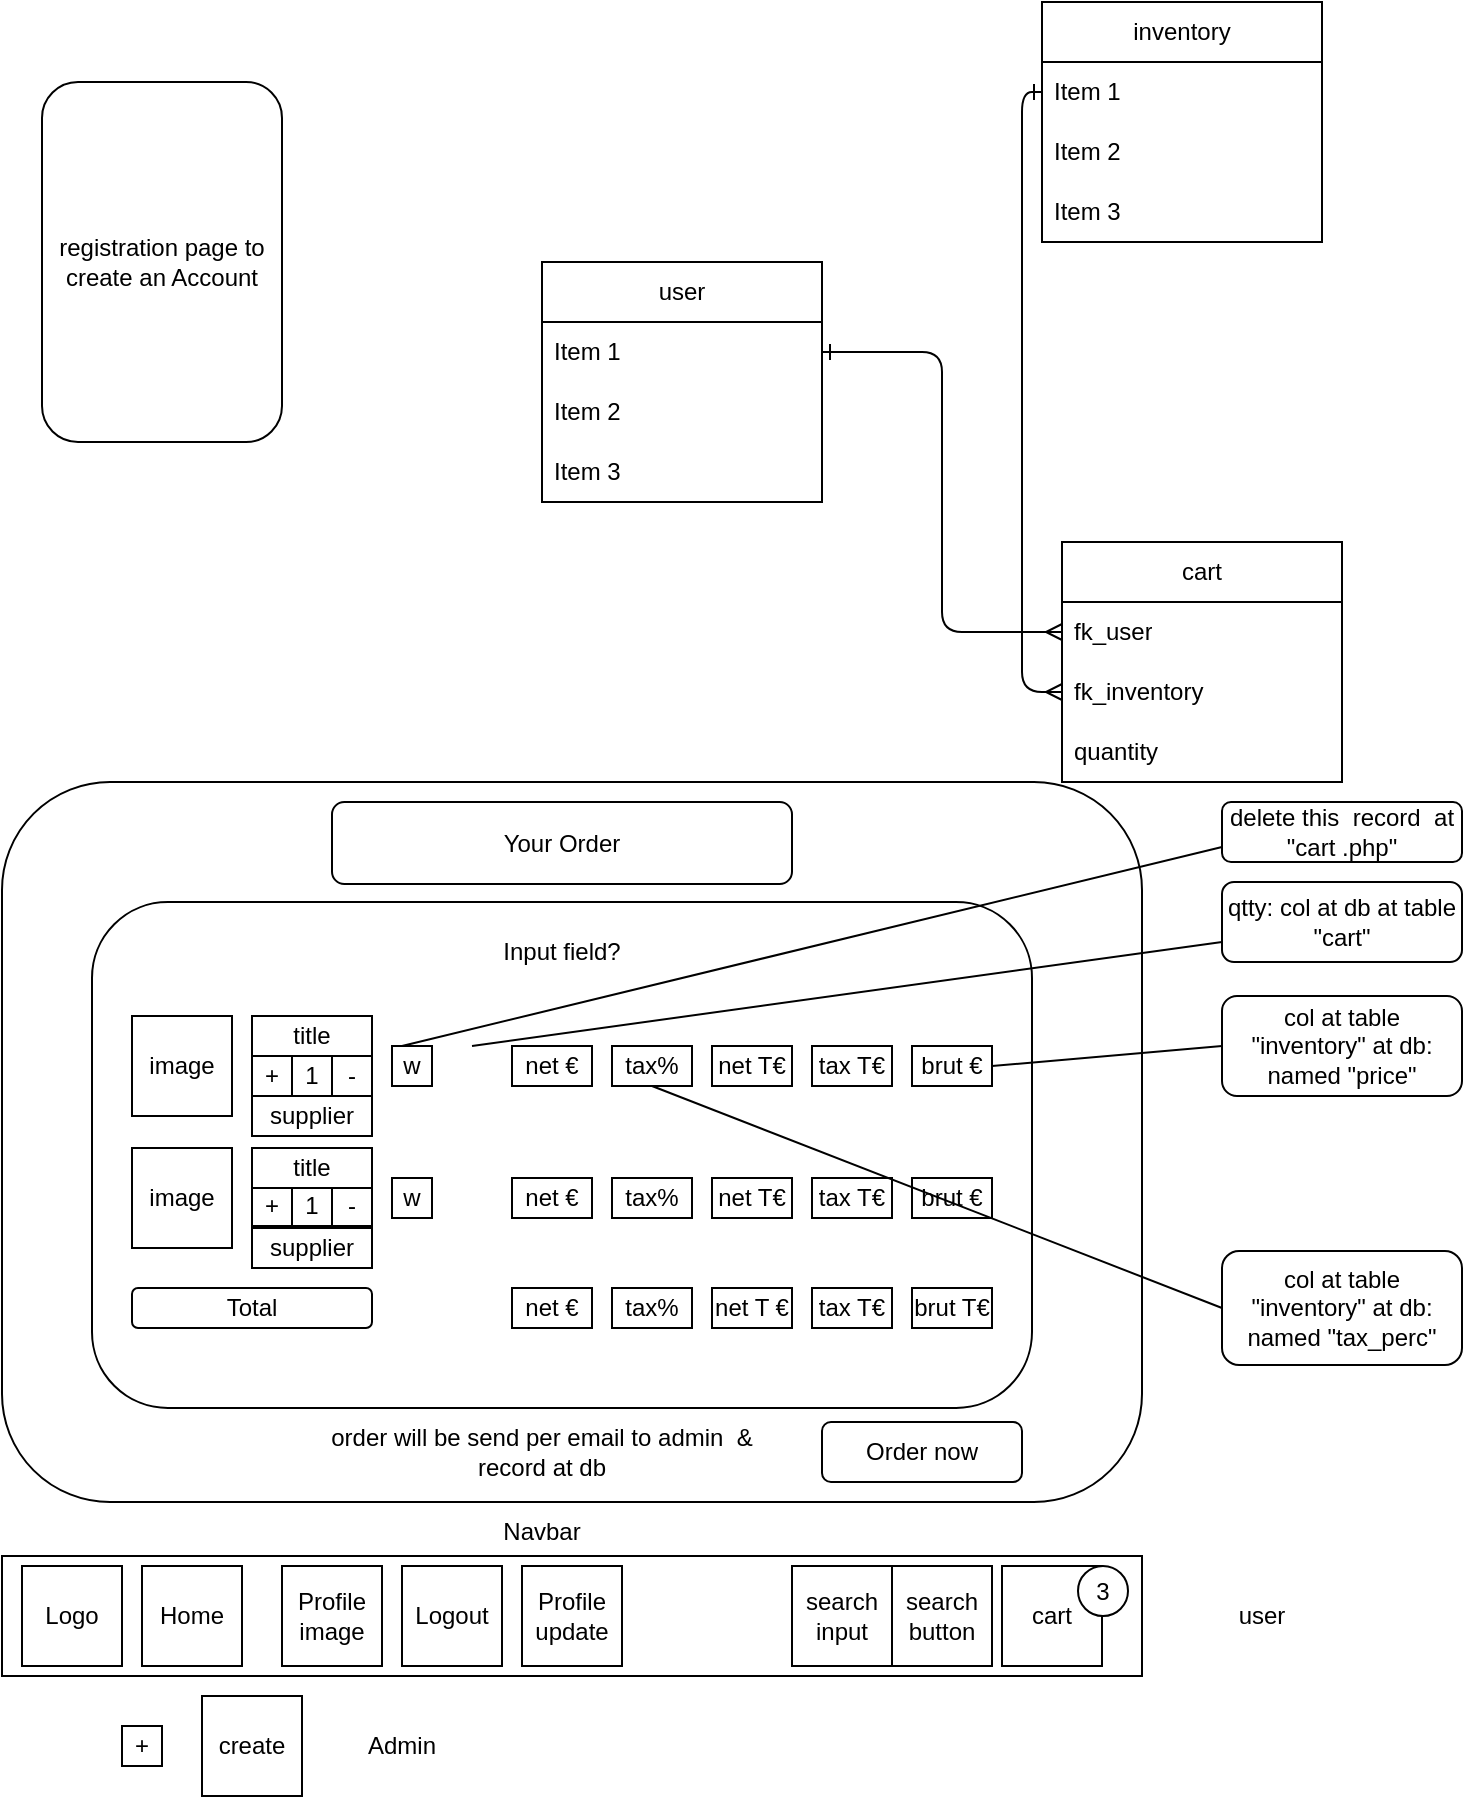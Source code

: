 <mxfile>
    <diagram id="OAWUGadm-6GBu39u0CqK" name="Page-1">
        <mxGraphModel dx="747" dy="556" grid="1" gridSize="10" guides="1" tooltips="1" connect="1" arrows="1" fold="1" page="1" pageScale="1" pageWidth="850" pageHeight="1100" math="0" shadow="0">
            <root>
                <mxCell id="0"/>
                <mxCell id="1" parent="0"/>
                <mxCell id="77" value="" style="rounded=1;whiteSpace=wrap;html=1;" vertex="1" parent="1">
                    <mxGeometry x="40" y="490" width="570" height="360" as="geometry"/>
                </mxCell>
                <mxCell id="2" value="registration page to create an Account" style="rounded=1;whiteSpace=wrap;html=1;" parent="1" vertex="1">
                    <mxGeometry x="60" y="140" width="120" height="180" as="geometry"/>
                </mxCell>
                <mxCell id="3" value="user" style="swimlane;fontStyle=0;childLayout=stackLayout;horizontal=1;startSize=30;horizontalStack=0;resizeParent=1;resizeParentMax=0;resizeLast=0;collapsible=1;marginBottom=0;whiteSpace=wrap;html=1;" vertex="1" parent="1">
                    <mxGeometry x="310" y="230" width="140" height="120" as="geometry"/>
                </mxCell>
                <mxCell id="4" value="Item 1" style="text;strokeColor=none;fillColor=none;align=left;verticalAlign=middle;spacingLeft=4;spacingRight=4;overflow=hidden;points=[[0,0.5],[1,0.5]];portConstraint=eastwest;rotatable=0;whiteSpace=wrap;html=1;" vertex="1" parent="3">
                    <mxGeometry y="30" width="140" height="30" as="geometry"/>
                </mxCell>
                <mxCell id="5" value="Item 2" style="text;strokeColor=none;fillColor=none;align=left;verticalAlign=middle;spacingLeft=4;spacingRight=4;overflow=hidden;points=[[0,0.5],[1,0.5]];portConstraint=eastwest;rotatable=0;whiteSpace=wrap;html=1;" vertex="1" parent="3">
                    <mxGeometry y="60" width="140" height="30" as="geometry"/>
                </mxCell>
                <mxCell id="6" value="Item 3" style="text;strokeColor=none;fillColor=none;align=left;verticalAlign=middle;spacingLeft=4;spacingRight=4;overflow=hidden;points=[[0,0.5],[1,0.5]];portConstraint=eastwest;rotatable=0;whiteSpace=wrap;html=1;" vertex="1" parent="3">
                    <mxGeometry y="90" width="140" height="30" as="geometry"/>
                </mxCell>
                <mxCell id="7" value="inventory" style="swimlane;fontStyle=0;childLayout=stackLayout;horizontal=1;startSize=30;horizontalStack=0;resizeParent=1;resizeParentMax=0;resizeLast=0;collapsible=1;marginBottom=0;whiteSpace=wrap;html=1;" vertex="1" parent="1">
                    <mxGeometry x="560" y="100" width="140" height="120" as="geometry"/>
                </mxCell>
                <mxCell id="8" value="Item 1" style="text;strokeColor=none;fillColor=none;align=left;verticalAlign=middle;spacingLeft=4;spacingRight=4;overflow=hidden;points=[[0,0.5],[1,0.5]];portConstraint=eastwest;rotatable=0;whiteSpace=wrap;html=1;" vertex="1" parent="7">
                    <mxGeometry y="30" width="140" height="30" as="geometry"/>
                </mxCell>
                <mxCell id="9" value="Item 2" style="text;strokeColor=none;fillColor=none;align=left;verticalAlign=middle;spacingLeft=4;spacingRight=4;overflow=hidden;points=[[0,0.5],[1,0.5]];portConstraint=eastwest;rotatable=0;whiteSpace=wrap;html=1;" vertex="1" parent="7">
                    <mxGeometry y="60" width="140" height="30" as="geometry"/>
                </mxCell>
                <mxCell id="10" value="Item 3" style="text;strokeColor=none;fillColor=none;align=left;verticalAlign=middle;spacingLeft=4;spacingRight=4;overflow=hidden;points=[[0,0.5],[1,0.5]];portConstraint=eastwest;rotatable=0;whiteSpace=wrap;html=1;" vertex="1" parent="7">
                    <mxGeometry y="90" width="140" height="30" as="geometry"/>
                </mxCell>
                <mxCell id="11" value="cart" style="swimlane;fontStyle=0;childLayout=stackLayout;horizontal=1;startSize=30;horizontalStack=0;resizeParent=1;resizeParentMax=0;resizeLast=0;collapsible=1;marginBottom=0;whiteSpace=wrap;html=1;" vertex="1" parent="1">
                    <mxGeometry x="570" y="370" width="140" height="120" as="geometry"/>
                </mxCell>
                <mxCell id="12" value="fk_user" style="text;strokeColor=none;fillColor=none;align=left;verticalAlign=middle;spacingLeft=4;spacingRight=4;overflow=hidden;points=[[0,0.5],[1,0.5]];portConstraint=eastwest;rotatable=0;whiteSpace=wrap;html=1;" vertex="1" parent="11">
                    <mxGeometry y="30" width="140" height="30" as="geometry"/>
                </mxCell>
                <mxCell id="13" value="fk_inventory" style="text;strokeColor=none;fillColor=none;align=left;verticalAlign=middle;spacingLeft=4;spacingRight=4;overflow=hidden;points=[[0,0.5],[1,0.5]];portConstraint=eastwest;rotatable=0;whiteSpace=wrap;html=1;" vertex="1" parent="11">
                    <mxGeometry y="60" width="140" height="30" as="geometry"/>
                </mxCell>
                <mxCell id="14" value="quantity" style="text;strokeColor=none;fillColor=none;align=left;verticalAlign=middle;spacingLeft=4;spacingRight=4;overflow=hidden;points=[[0,0.5],[1,0.5]];portConstraint=eastwest;rotatable=0;whiteSpace=wrap;html=1;" vertex="1" parent="11">
                    <mxGeometry y="90" width="140" height="30" as="geometry"/>
                </mxCell>
                <mxCell id="15" style="edgeStyle=orthogonalEdgeStyle;html=1;exitX=1;exitY=0.5;exitDx=0;exitDy=0;entryX=0;entryY=0.5;entryDx=0;entryDy=0;endArrow=ERmany;endFill=0;startArrow=ERone;startFill=0;" edge="1" parent="1" source="4" target="12">
                    <mxGeometry relative="1" as="geometry"/>
                </mxCell>
                <mxCell id="16" style="edgeStyle=orthogonalEdgeStyle;html=1;exitX=0;exitY=0.5;exitDx=0;exitDy=0;entryX=0;entryY=0.5;entryDx=0;entryDy=0;endArrow=ERmany;endFill=0;startArrow=ERone;startFill=0;" edge="1" parent="1" source="8" target="13">
                    <mxGeometry relative="1" as="geometry"/>
                </mxCell>
                <mxCell id="58" value="" style="rounded=0;whiteSpace=wrap;html=1;" vertex="1" parent="1">
                    <mxGeometry x="40" y="877" width="570" height="60" as="geometry"/>
                </mxCell>
                <mxCell id="59" value="Navbar" style="text;html=1;strokeColor=none;fillColor=none;align=center;verticalAlign=middle;whiteSpace=wrap;rounded=0;" vertex="1" parent="1">
                    <mxGeometry x="280" y="850" width="60" height="30" as="geometry"/>
                </mxCell>
                <mxCell id="61" value="Logo" style="whiteSpace=wrap;html=1;aspect=fixed;" vertex="1" parent="1">
                    <mxGeometry x="50" y="882" width="50" height="50" as="geometry"/>
                </mxCell>
                <mxCell id="62" value="Home" style="whiteSpace=wrap;html=1;aspect=fixed;" vertex="1" parent="1">
                    <mxGeometry x="110" y="882" width="50" height="50" as="geometry"/>
                </mxCell>
                <mxCell id="63" value="search input" style="whiteSpace=wrap;html=1;aspect=fixed;" vertex="1" parent="1">
                    <mxGeometry x="435" y="882" width="50" height="50" as="geometry"/>
                </mxCell>
                <mxCell id="64" value="search button" style="whiteSpace=wrap;html=1;aspect=fixed;" vertex="1" parent="1">
                    <mxGeometry x="485" y="882" width="50" height="50" as="geometry"/>
                </mxCell>
                <mxCell id="65" value="cart" style="whiteSpace=wrap;html=1;aspect=fixed;" vertex="1" parent="1">
                    <mxGeometry x="540" y="882" width="50" height="50" as="geometry"/>
                </mxCell>
                <mxCell id="66" value="3" style="ellipse;whiteSpace=wrap;html=1;aspect=fixed;" vertex="1" parent="1">
                    <mxGeometry x="578" y="882" width="25" height="25" as="geometry"/>
                </mxCell>
                <mxCell id="68" value="Profile image" style="whiteSpace=wrap;html=1;aspect=fixed;" vertex="1" parent="1">
                    <mxGeometry x="180" y="882" width="50" height="50" as="geometry"/>
                </mxCell>
                <mxCell id="69" value="Logout" style="whiteSpace=wrap;html=1;aspect=fixed;" vertex="1" parent="1">
                    <mxGeometry x="240" y="882" width="50" height="50" as="geometry"/>
                </mxCell>
                <mxCell id="70" value="Profile update" style="whiteSpace=wrap;html=1;aspect=fixed;" vertex="1" parent="1">
                    <mxGeometry x="300" y="882" width="50" height="50" as="geometry"/>
                </mxCell>
                <mxCell id="71" value="create" style="whiteSpace=wrap;html=1;aspect=fixed;" vertex="1" parent="1">
                    <mxGeometry x="140" y="947" width="50" height="50" as="geometry"/>
                </mxCell>
                <mxCell id="72" value="Admin" style="text;html=1;strokeColor=none;fillColor=none;align=center;verticalAlign=middle;whiteSpace=wrap;rounded=0;" vertex="1" parent="1">
                    <mxGeometry x="210" y="957" width="60" height="30" as="geometry"/>
                </mxCell>
                <mxCell id="73" value="user" style="text;html=1;strokeColor=none;fillColor=none;align=center;verticalAlign=middle;whiteSpace=wrap;rounded=0;" vertex="1" parent="1">
                    <mxGeometry x="640" y="892" width="60" height="30" as="geometry"/>
                </mxCell>
                <mxCell id="74" value="+" style="whiteSpace=wrap;html=1;aspect=fixed;" vertex="1" parent="1">
                    <mxGeometry x="100" y="962" width="20" height="20" as="geometry"/>
                </mxCell>
                <mxCell id="78" value="Order now" style="rounded=1;whiteSpace=wrap;html=1;" vertex="1" parent="1">
                    <mxGeometry x="450" y="810" width="100" height="30" as="geometry"/>
                </mxCell>
                <mxCell id="79" value="order will be send per email to admin&amp;nbsp; &amp;amp; record at db" style="text;html=1;strokeColor=none;fillColor=none;align=center;verticalAlign=middle;whiteSpace=wrap;rounded=0;" vertex="1" parent="1">
                    <mxGeometry x="190" y="810" width="240" height="30" as="geometry"/>
                </mxCell>
                <mxCell id="20" value="" style="rounded=1;whiteSpace=wrap;html=1;" vertex="1" parent="1">
                    <mxGeometry x="85" y="550" width="470" height="253" as="geometry"/>
                </mxCell>
                <mxCell id="21" value="image" style="whiteSpace=wrap;html=1;aspect=fixed;" vertex="1" parent="1">
                    <mxGeometry x="105" y="607" width="50" height="50" as="geometry"/>
                </mxCell>
                <mxCell id="22" value="+" style="whiteSpace=wrap;html=1;aspect=fixed;" vertex="1" parent="1">
                    <mxGeometry x="165" y="627" width="20" height="20" as="geometry"/>
                </mxCell>
                <mxCell id="23" value="-" style="whiteSpace=wrap;html=1;aspect=fixed;" vertex="1" parent="1">
                    <mxGeometry x="205" y="627" width="20" height="20" as="geometry"/>
                </mxCell>
                <mxCell id="24" value="1" style="whiteSpace=wrap;html=1;aspect=fixed;" vertex="1" parent="1">
                    <mxGeometry x="185" y="627" width="20" height="20" as="geometry"/>
                </mxCell>
                <mxCell id="27" value="net €" style="rounded=0;whiteSpace=wrap;html=1;" vertex="1" parent="1">
                    <mxGeometry x="295" y="622" width="40" height="20" as="geometry"/>
                </mxCell>
                <mxCell id="28" value="tax%" style="rounded=0;whiteSpace=wrap;html=1;" vertex="1" parent="1">
                    <mxGeometry x="345" y="622" width="40" height="20" as="geometry"/>
                </mxCell>
                <mxCell id="29" value="net T€" style="rounded=0;whiteSpace=wrap;html=1;" vertex="1" parent="1">
                    <mxGeometry x="395" y="622" width="40" height="20" as="geometry"/>
                </mxCell>
                <mxCell id="30" value="tax T€" style="rounded=0;whiteSpace=wrap;html=1;" vertex="1" parent="1">
                    <mxGeometry x="445" y="622" width="40" height="20" as="geometry"/>
                </mxCell>
                <mxCell id="31" value="brut €" style="rounded=0;whiteSpace=wrap;html=1;" vertex="1" parent="1">
                    <mxGeometry x="495" y="622" width="40" height="20" as="geometry"/>
                </mxCell>
                <mxCell id="32" value="title" style="rounded=0;whiteSpace=wrap;html=1;" vertex="1" parent="1">
                    <mxGeometry x="165" y="607" width="60" height="20" as="geometry"/>
                </mxCell>
                <mxCell id="33" value="w" style="whiteSpace=wrap;html=1;aspect=fixed;" vertex="1" parent="1">
                    <mxGeometry x="235" y="622" width="20" height="20" as="geometry"/>
                </mxCell>
                <mxCell id="36" value="Your Order" style="rounded=1;whiteSpace=wrap;html=1;" vertex="1" parent="1">
                    <mxGeometry x="205" y="500" width="230" height="41" as="geometry"/>
                </mxCell>
                <mxCell id="37" value="image" style="whiteSpace=wrap;html=1;aspect=fixed;" vertex="1" parent="1">
                    <mxGeometry x="105" y="673" width="50" height="50" as="geometry"/>
                </mxCell>
                <mxCell id="38" value="+" style="whiteSpace=wrap;html=1;aspect=fixed;" vertex="1" parent="1">
                    <mxGeometry x="165" y="692" width="20" height="20" as="geometry"/>
                </mxCell>
                <mxCell id="39" value="-" style="whiteSpace=wrap;html=1;aspect=fixed;" vertex="1" parent="1">
                    <mxGeometry x="205" y="692" width="20" height="20" as="geometry"/>
                </mxCell>
                <mxCell id="40" value="1" style="whiteSpace=wrap;html=1;aspect=fixed;" vertex="1" parent="1">
                    <mxGeometry x="185" y="692" width="20" height="20" as="geometry"/>
                </mxCell>
                <mxCell id="42" value="net €" style="rounded=0;whiteSpace=wrap;html=1;" vertex="1" parent="1">
                    <mxGeometry x="295" y="688" width="40" height="20" as="geometry"/>
                </mxCell>
                <mxCell id="43" value="tax%" style="rounded=0;whiteSpace=wrap;html=1;" vertex="1" parent="1">
                    <mxGeometry x="345" y="688" width="40" height="20" as="geometry"/>
                </mxCell>
                <mxCell id="44" value="net T€" style="rounded=0;whiteSpace=wrap;html=1;" vertex="1" parent="1">
                    <mxGeometry x="395" y="688" width="40" height="20" as="geometry"/>
                </mxCell>
                <mxCell id="45" value="tax T€" style="rounded=0;whiteSpace=wrap;html=1;" vertex="1" parent="1">
                    <mxGeometry x="445" y="688" width="40" height="20" as="geometry"/>
                </mxCell>
                <mxCell id="46" value="brut €" style="rounded=0;whiteSpace=wrap;html=1;" vertex="1" parent="1">
                    <mxGeometry x="495" y="688" width="40" height="20" as="geometry"/>
                </mxCell>
                <mxCell id="47" value="title" style="rounded=0;whiteSpace=wrap;html=1;" vertex="1" parent="1">
                    <mxGeometry x="165" y="673" width="60" height="20" as="geometry"/>
                </mxCell>
                <mxCell id="48" value="w" style="whiteSpace=wrap;html=1;aspect=fixed;" vertex="1" parent="1">
                    <mxGeometry x="235" y="688" width="20" height="20" as="geometry"/>
                </mxCell>
                <mxCell id="49" value="Total" style="rounded=1;whiteSpace=wrap;html=1;" vertex="1" parent="1">
                    <mxGeometry x="105" y="743" width="120" height="20" as="geometry"/>
                </mxCell>
                <mxCell id="51" value="net €" style="rounded=0;whiteSpace=wrap;html=1;" vertex="1" parent="1">
                    <mxGeometry x="295" y="743" width="40" height="20" as="geometry"/>
                </mxCell>
                <mxCell id="52" value="tax%" style="rounded=0;whiteSpace=wrap;html=1;" vertex="1" parent="1">
                    <mxGeometry x="345" y="743" width="40" height="20" as="geometry"/>
                </mxCell>
                <mxCell id="53" value="net T €" style="rounded=0;whiteSpace=wrap;html=1;" vertex="1" parent="1">
                    <mxGeometry x="395" y="743" width="40" height="20" as="geometry"/>
                </mxCell>
                <mxCell id="54" value="tax T€" style="rounded=0;whiteSpace=wrap;html=1;" vertex="1" parent="1">
                    <mxGeometry x="445" y="743" width="40" height="20" as="geometry"/>
                </mxCell>
                <mxCell id="55" value="brut T€" style="rounded=0;whiteSpace=wrap;html=1;" vertex="1" parent="1">
                    <mxGeometry x="495" y="743" width="40" height="20" as="geometry"/>
                </mxCell>
                <mxCell id="56" value="supplier" style="rounded=0;whiteSpace=wrap;html=1;" vertex="1" parent="1">
                    <mxGeometry x="165" y="713" width="60" height="20" as="geometry"/>
                </mxCell>
                <mxCell id="57" value="supplier" style="rounded=0;whiteSpace=wrap;html=1;" vertex="1" parent="1">
                    <mxGeometry x="165" y="647" width="60" height="20" as="geometry"/>
                </mxCell>
                <mxCell id="80" value="Input field?" style="text;html=1;strokeColor=none;fillColor=none;align=center;verticalAlign=middle;whiteSpace=wrap;rounded=0;" vertex="1" parent="1">
                    <mxGeometry x="210" y="560" width="220" height="30" as="geometry"/>
                </mxCell>
                <mxCell id="81" value="delete this&amp;nbsp; record&amp;nbsp; at &quot;cart&amp;nbsp;.php&quot;" style="rounded=1;whiteSpace=wrap;html=1;" vertex="1" parent="1">
                    <mxGeometry x="650" y="500" width="120" height="30" as="geometry"/>
                </mxCell>
                <mxCell id="82" value="" style="endArrow=none;html=1;entryX=0;entryY=0.5;entryDx=0;entryDy=0;exitX=0.5;exitY=1;exitDx=0;exitDy=0;" edge="1" parent="1" source="28" target="89">
                    <mxGeometry width="50" height="50" relative="1" as="geometry">
                        <mxPoint x="400" y="790" as="sourcePoint"/>
                        <mxPoint x="450" y="740" as="targetPoint"/>
                    </mxGeometry>
                </mxCell>
                <mxCell id="83" value="" style="endArrow=none;html=1;entryX=0;entryY=0.75;entryDx=0;entryDy=0;exitX=0.25;exitY=0;exitDx=0;exitDy=0;" edge="1" parent="1" source="33" target="81">
                    <mxGeometry width="50" height="50" relative="1" as="geometry">
                        <mxPoint x="400" y="790" as="sourcePoint"/>
                        <mxPoint x="450" y="740" as="targetPoint"/>
                    </mxGeometry>
                </mxCell>
                <mxCell id="84" value="qtty: col at db at table &quot;cart&quot;" style="rounded=1;whiteSpace=wrap;html=1;" vertex="1" parent="1">
                    <mxGeometry x="650" y="540" width="120" height="40" as="geometry"/>
                </mxCell>
                <mxCell id="86" value="" style="endArrow=none;html=1;entryX=0;entryY=0.75;entryDx=0;entryDy=0;exitX=0.5;exitY=0;exitDx=0;exitDy=0;" edge="1" parent="1" target="84">
                    <mxGeometry width="50" height="50" relative="1" as="geometry">
                        <mxPoint x="275" y="622" as="sourcePoint"/>
                        <mxPoint x="450" y="740" as="targetPoint"/>
                    </mxGeometry>
                </mxCell>
                <mxCell id="87" value="col at table &quot;inventory&quot; at db: named &quot;price&quot;" style="rounded=1;whiteSpace=wrap;html=1;" vertex="1" parent="1">
                    <mxGeometry x="650" y="597" width="120" height="50" as="geometry"/>
                </mxCell>
                <mxCell id="88" value="" style="endArrow=none;html=1;entryX=0;entryY=0.5;entryDx=0;entryDy=0;exitX=1;exitY=0.5;exitDx=0;exitDy=0;" edge="1" parent="1" source="31" target="87">
                    <mxGeometry width="50" height="50" relative="1" as="geometry">
                        <mxPoint x="400" y="790" as="sourcePoint"/>
                        <mxPoint x="450" y="740" as="targetPoint"/>
                    </mxGeometry>
                </mxCell>
                <mxCell id="89" value="col at table &quot;inventory&quot; at db: named &quot;tax_perc&quot;" style="rounded=1;whiteSpace=wrap;html=1;" vertex="1" parent="1">
                    <mxGeometry x="650" y="724.5" width="120" height="57" as="geometry"/>
                </mxCell>
            </root>
        </mxGraphModel>
    </diagram>
</mxfile>